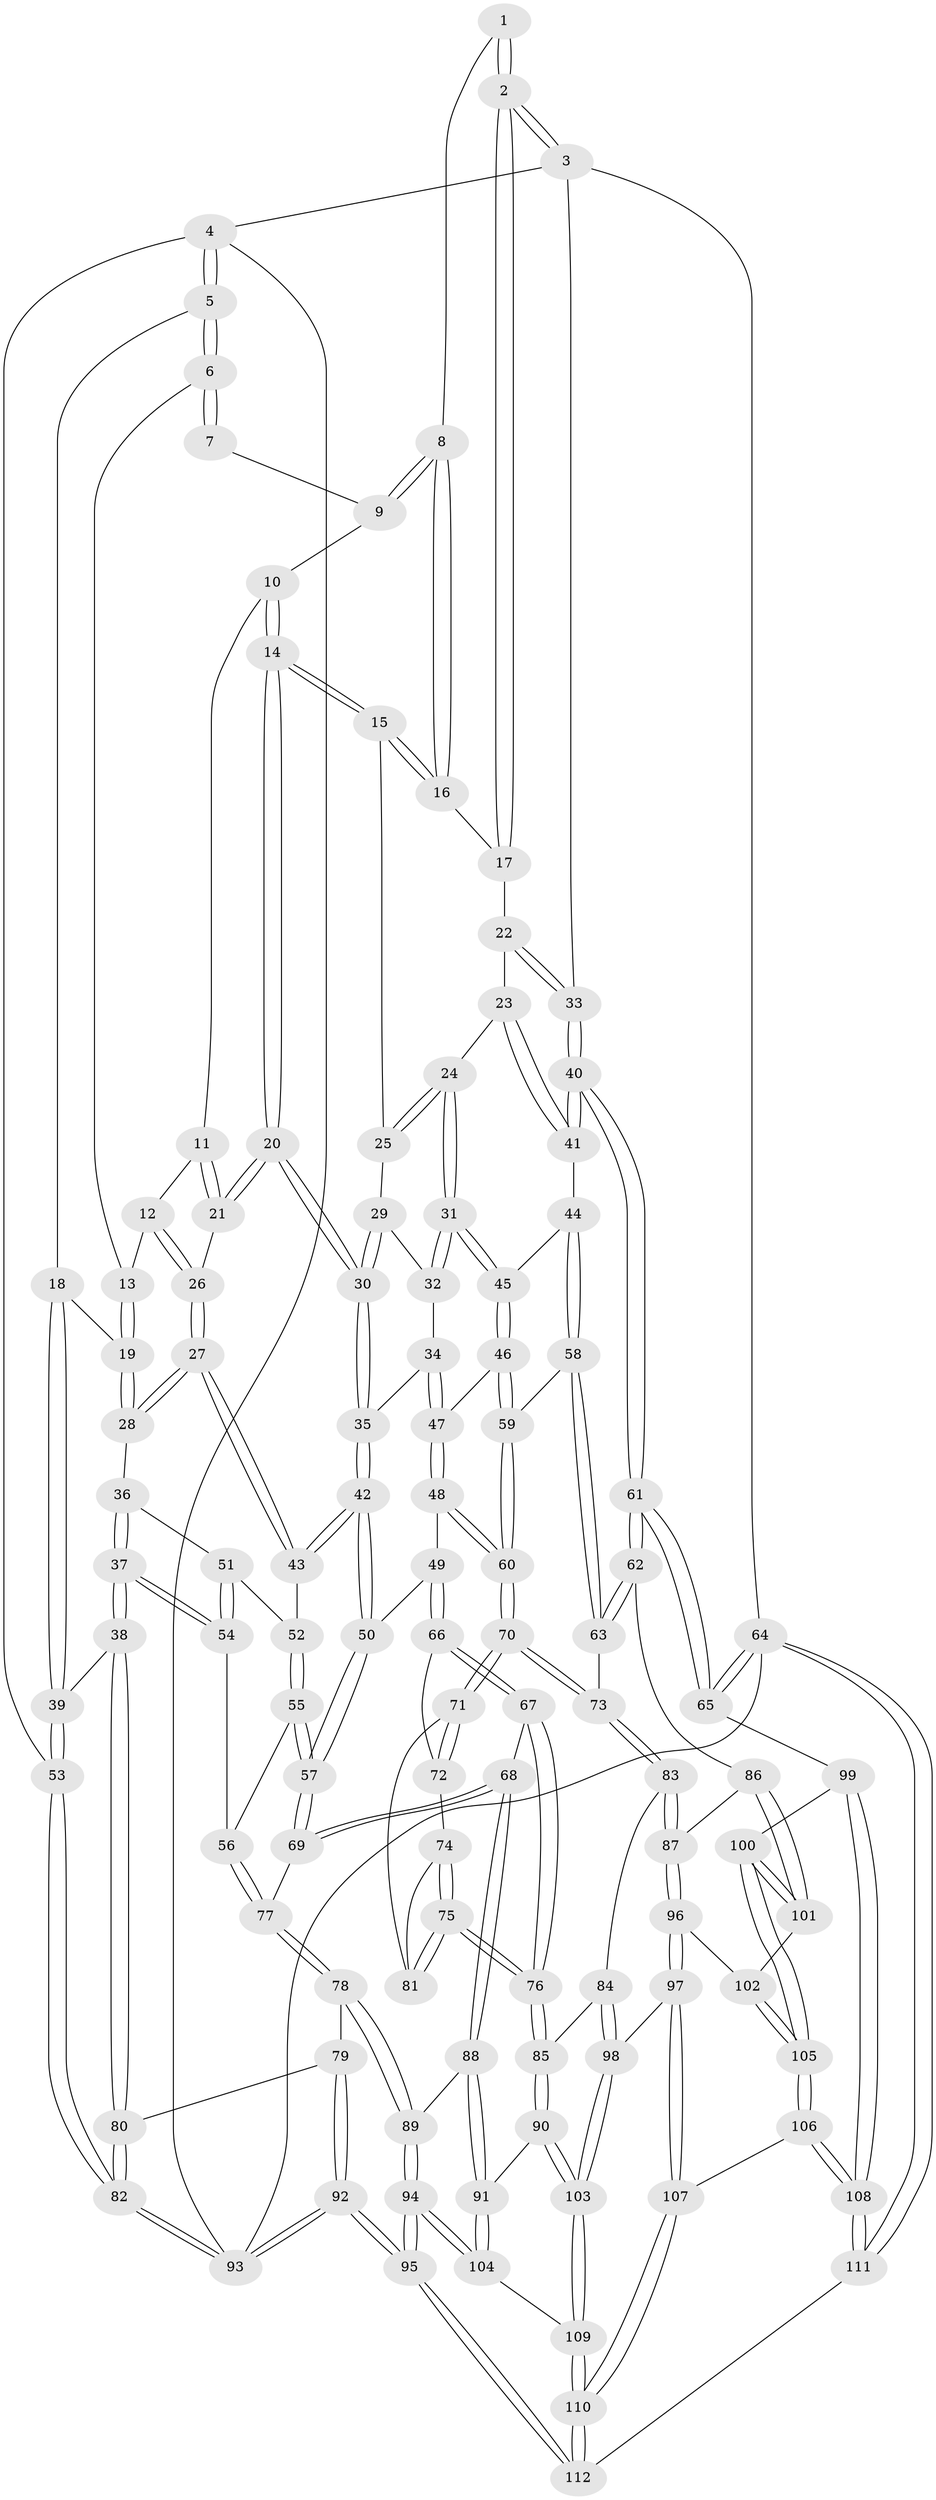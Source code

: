 // coarse degree distribution, {4: 0.22727272727272727, 3: 0.3181818181818182, 5: 0.25, 1: 0.022727272727272728, 8: 0.045454545454545456, 6: 0.06818181818181818, 7: 0.022727272727272728, 9: 0.022727272727272728, 10: 0.022727272727272728}
// Generated by graph-tools (version 1.1) at 2025/04/03/04/25 22:04:22]
// undirected, 112 vertices, 277 edges
graph export_dot {
graph [start="1"]
  node [color=gray90,style=filled];
  1 [pos="+0.8104839075464776+0"];
  2 [pos="+1+0"];
  3 [pos="+1+0"];
  4 [pos="+0+0"];
  5 [pos="+0+0"];
  6 [pos="+0.35909418863960807+0"];
  7 [pos="+0.46547485434116403+0"];
  8 [pos="+0.7519965975975864+0.07858228659859492"];
  9 [pos="+0.5441019452131486+0"];
  10 [pos="+0.5469274926242933+0"];
  11 [pos="+0.530368209608811+0.14167817058612708"];
  12 [pos="+0.36227567873236216+0.027187194552175983"];
  13 [pos="+0.34595913656754+0"];
  14 [pos="+0.6492331721464976+0.16408344383738366"];
  15 [pos="+0.7450515830438817+0.10641186175117905"];
  16 [pos="+0.7540543551122135+0.0905590491462397"];
  17 [pos="+0.8207869591848366+0.09152918954230363"];
  18 [pos="+0.11335217344217159+0.17945823053259896"];
  19 [pos="+0.14131813571374185+0.18051163120142208"];
  20 [pos="+0.6270226541787495+0.21359048731334493"];
  21 [pos="+0.5369985995286456+0.16212547706885602"];
  22 [pos="+0.9122369202302577+0.17102121089365557"];
  23 [pos="+0.8747631660327589+0.2310721128963072"];
  24 [pos="+0.8648579539320452+0.23779282797750773"];
  25 [pos="+0.7883602447472039+0.17709884718655758"];
  26 [pos="+0.3727687634183893+0.19129822567880847"];
  27 [pos="+0.36426356406542443+0.23265176306226681"];
  28 [pos="+0.17135505891535904+0.2037515861790436"];
  29 [pos="+0.7519404631991701+0.22043486022082284"];
  30 [pos="+0.6270826488806182+0.21790421702591953"];
  31 [pos="+0.8501453491904376+0.2652594143292814"];
  32 [pos="+0.7677280662754509+0.23970032083986137"];
  33 [pos="+1+0"];
  34 [pos="+0.7044072322750405+0.2863624132845237"];
  35 [pos="+0.6244225006035781+0.23517028635061857"];
  36 [pos="+0.187153506461264+0.31362487153121194"];
  37 [pos="+0.023792066239415783+0.41350794978543354"];
  38 [pos="+0+0.4083472663587963"];
  39 [pos="+0+0.39810644483940266"];
  40 [pos="+1+0.3469683701470836"];
  41 [pos="+1+0.3441472272576353"];
  42 [pos="+0.51975163207907+0.3653749969313123"];
  43 [pos="+0.3669873435079113+0.24293072818088704"];
  44 [pos="+0.9604157334027642+0.3719436864308146"];
  45 [pos="+0.8461464278318978+0.2799155486720015"];
  46 [pos="+0.7877866388390888+0.35552917709187304"];
  47 [pos="+0.7780391823704822+0.35439065628050753"];
  48 [pos="+0.6361482410760927+0.43769475060025304"];
  49 [pos="+0.541144313447981+0.40090233389124497"];
  50 [pos="+0.521167700142903+0.37634950793576094"];
  51 [pos="+0.24747820659491845+0.3409705053663877"];
  52 [pos="+0.2889086602575984+0.33648599741110446"];
  53 [pos="+0+0.39978556987106884"];
  54 [pos="+0.16000952631641516+0.462768964060494"];
  55 [pos="+0.310426008120664+0.45435056125519546"];
  56 [pos="+0.17351194516343932+0.47417238444740756"];
  57 [pos="+0.358875654564222+0.4913562353923867"];
  58 [pos="+0.8621063653985774+0.4555922207613347"];
  59 [pos="+0.8182907610462546+0.4080711986490717"];
  60 [pos="+0.6852191773102648+0.5075924655048845"];
  61 [pos="+1+0.6508709122979245"];
  62 [pos="+0.9079282157640314+0.5960703895854857"];
  63 [pos="+0.8784708843018042+0.5713699199799468"];
  64 [pos="+1+1"];
  65 [pos="+1+0.7707874236225511"];
  66 [pos="+0.5381264748712314+0.44535772858606126"];
  67 [pos="+0.45557261018387124+0.6380364077309588"];
  68 [pos="+0.41549639345762873+0.6273736499807528"];
  69 [pos="+0.3560183261958655+0.5631884959625648"];
  70 [pos="+0.7126497670128152+0.5753088969750569"];
  71 [pos="+0.6481176495950864+0.5904832703031778"];
  72 [pos="+0.5627034942044746+0.5226173819092876"];
  73 [pos="+0.7156164014784057+0.5773591914230105"];
  74 [pos="+0.562315771281777+0.5296007394456551"];
  75 [pos="+0.5409367790053341+0.6536040282782946"];
  76 [pos="+0.5135939482858756+0.6817246314878692"];
  77 [pos="+0.20886421047568496+0.6188583219500252"];
  78 [pos="+0.18957582933503234+0.6527245038027316"];
  79 [pos="+0.14864540405173518+0.6614209939755544"];
  80 [pos="+0.10742950850611159+0.6515634664375887"];
  81 [pos="+0.6085082727966371+0.6108950232063575"];
  82 [pos="+0+0.8476098963006127"];
  83 [pos="+0.696378689859541+0.705839573362312"];
  84 [pos="+0.686534410881329+0.7157718127078807"];
  85 [pos="+0.5212625716467485+0.704411136166736"];
  86 [pos="+0.8397434521255509+0.7185913766295899"];
  87 [pos="+0.8078992961117015+0.7351890198650919"];
  88 [pos="+0.3424961986121964+0.7164009490254768"];
  89 [pos="+0.2555385353417926+0.7390112692950981"];
  90 [pos="+0.5159606634620577+0.7430006472901329"];
  91 [pos="+0.42619124399303215+0.8324012098735294"];
  92 [pos="+0+1"];
  93 [pos="+0+1"];
  94 [pos="+0.2463722681420762+1"];
  95 [pos="+0.07854235806008941+1"];
  96 [pos="+0.7697140518961489+0.8351702200502428"];
  97 [pos="+0.7448472016205188+0.8562713610608029"];
  98 [pos="+0.6867422600753069+0.8306966985969128"];
  99 [pos="+0.9412995275675249+0.8417578838357714"];
  100 [pos="+0.9404772646525243+0.8416364152181232"];
  101 [pos="+0.8952847561150681+0.819362188938572"];
  102 [pos="+0.8459449283933357+0.8350671836783544"];
  103 [pos="+0.612975781239778+0.8560477090738045"];
  104 [pos="+0.40473642360086753+0.8820852261053839"];
  105 [pos="+0.8429534804449894+0.9148485271260499"];
  106 [pos="+0.8294630999078083+0.9315526113200131"];
  107 [pos="+0.7550887703434745+0.8895885620145878"];
  108 [pos="+0.883275850052629+1"];
  109 [pos="+0.5822897496155393+0.9355855227006497"];
  110 [pos="+0.6347912007815609+1"];
  111 [pos="+0.9405622174783749+1"];
  112 [pos="+0.6350524129062918+1"];
  1 -- 2;
  1 -- 2;
  1 -- 8;
  2 -- 3;
  2 -- 3;
  2 -- 17;
  2 -- 17;
  3 -- 4;
  3 -- 33;
  3 -- 64;
  4 -- 5;
  4 -- 5;
  4 -- 53;
  4 -- 93;
  5 -- 6;
  5 -- 6;
  5 -- 18;
  6 -- 7;
  6 -- 7;
  6 -- 13;
  7 -- 9;
  8 -- 9;
  8 -- 9;
  8 -- 16;
  8 -- 16;
  9 -- 10;
  10 -- 11;
  10 -- 14;
  10 -- 14;
  11 -- 12;
  11 -- 21;
  11 -- 21;
  12 -- 13;
  12 -- 26;
  12 -- 26;
  13 -- 19;
  13 -- 19;
  14 -- 15;
  14 -- 15;
  14 -- 20;
  14 -- 20;
  15 -- 16;
  15 -- 16;
  15 -- 25;
  16 -- 17;
  17 -- 22;
  18 -- 19;
  18 -- 39;
  18 -- 39;
  19 -- 28;
  19 -- 28;
  20 -- 21;
  20 -- 21;
  20 -- 30;
  20 -- 30;
  21 -- 26;
  22 -- 23;
  22 -- 33;
  22 -- 33;
  23 -- 24;
  23 -- 41;
  23 -- 41;
  24 -- 25;
  24 -- 25;
  24 -- 31;
  24 -- 31;
  25 -- 29;
  26 -- 27;
  26 -- 27;
  27 -- 28;
  27 -- 28;
  27 -- 43;
  27 -- 43;
  28 -- 36;
  29 -- 30;
  29 -- 30;
  29 -- 32;
  30 -- 35;
  30 -- 35;
  31 -- 32;
  31 -- 32;
  31 -- 45;
  31 -- 45;
  32 -- 34;
  33 -- 40;
  33 -- 40;
  34 -- 35;
  34 -- 47;
  34 -- 47;
  35 -- 42;
  35 -- 42;
  36 -- 37;
  36 -- 37;
  36 -- 51;
  37 -- 38;
  37 -- 38;
  37 -- 54;
  37 -- 54;
  38 -- 39;
  38 -- 80;
  38 -- 80;
  39 -- 53;
  39 -- 53;
  40 -- 41;
  40 -- 41;
  40 -- 61;
  40 -- 61;
  41 -- 44;
  42 -- 43;
  42 -- 43;
  42 -- 50;
  42 -- 50;
  43 -- 52;
  44 -- 45;
  44 -- 58;
  44 -- 58;
  45 -- 46;
  45 -- 46;
  46 -- 47;
  46 -- 59;
  46 -- 59;
  47 -- 48;
  47 -- 48;
  48 -- 49;
  48 -- 60;
  48 -- 60;
  49 -- 50;
  49 -- 66;
  49 -- 66;
  50 -- 57;
  50 -- 57;
  51 -- 52;
  51 -- 54;
  51 -- 54;
  52 -- 55;
  52 -- 55;
  53 -- 82;
  53 -- 82;
  54 -- 56;
  55 -- 56;
  55 -- 57;
  55 -- 57;
  56 -- 77;
  56 -- 77;
  57 -- 69;
  57 -- 69;
  58 -- 59;
  58 -- 63;
  58 -- 63;
  59 -- 60;
  59 -- 60;
  60 -- 70;
  60 -- 70;
  61 -- 62;
  61 -- 62;
  61 -- 65;
  61 -- 65;
  62 -- 63;
  62 -- 63;
  62 -- 86;
  63 -- 73;
  64 -- 65;
  64 -- 65;
  64 -- 111;
  64 -- 111;
  64 -- 93;
  65 -- 99;
  66 -- 67;
  66 -- 67;
  66 -- 72;
  67 -- 68;
  67 -- 76;
  67 -- 76;
  68 -- 69;
  68 -- 69;
  68 -- 88;
  68 -- 88;
  69 -- 77;
  70 -- 71;
  70 -- 71;
  70 -- 73;
  70 -- 73;
  71 -- 72;
  71 -- 72;
  71 -- 81;
  72 -- 74;
  73 -- 83;
  73 -- 83;
  74 -- 75;
  74 -- 75;
  74 -- 81;
  75 -- 76;
  75 -- 76;
  75 -- 81;
  75 -- 81;
  76 -- 85;
  76 -- 85;
  77 -- 78;
  77 -- 78;
  78 -- 79;
  78 -- 89;
  78 -- 89;
  79 -- 80;
  79 -- 92;
  79 -- 92;
  80 -- 82;
  80 -- 82;
  82 -- 93;
  82 -- 93;
  83 -- 84;
  83 -- 87;
  83 -- 87;
  84 -- 85;
  84 -- 98;
  84 -- 98;
  85 -- 90;
  85 -- 90;
  86 -- 87;
  86 -- 101;
  86 -- 101;
  87 -- 96;
  87 -- 96;
  88 -- 89;
  88 -- 91;
  88 -- 91;
  89 -- 94;
  89 -- 94;
  90 -- 91;
  90 -- 103;
  90 -- 103;
  91 -- 104;
  91 -- 104;
  92 -- 93;
  92 -- 93;
  92 -- 95;
  92 -- 95;
  94 -- 95;
  94 -- 95;
  94 -- 104;
  94 -- 104;
  95 -- 112;
  95 -- 112;
  96 -- 97;
  96 -- 97;
  96 -- 102;
  97 -- 98;
  97 -- 107;
  97 -- 107;
  98 -- 103;
  98 -- 103;
  99 -- 100;
  99 -- 108;
  99 -- 108;
  100 -- 101;
  100 -- 101;
  100 -- 105;
  100 -- 105;
  101 -- 102;
  102 -- 105;
  102 -- 105;
  103 -- 109;
  103 -- 109;
  104 -- 109;
  105 -- 106;
  105 -- 106;
  106 -- 107;
  106 -- 108;
  106 -- 108;
  107 -- 110;
  107 -- 110;
  108 -- 111;
  108 -- 111;
  109 -- 110;
  109 -- 110;
  110 -- 112;
  110 -- 112;
  111 -- 112;
}
